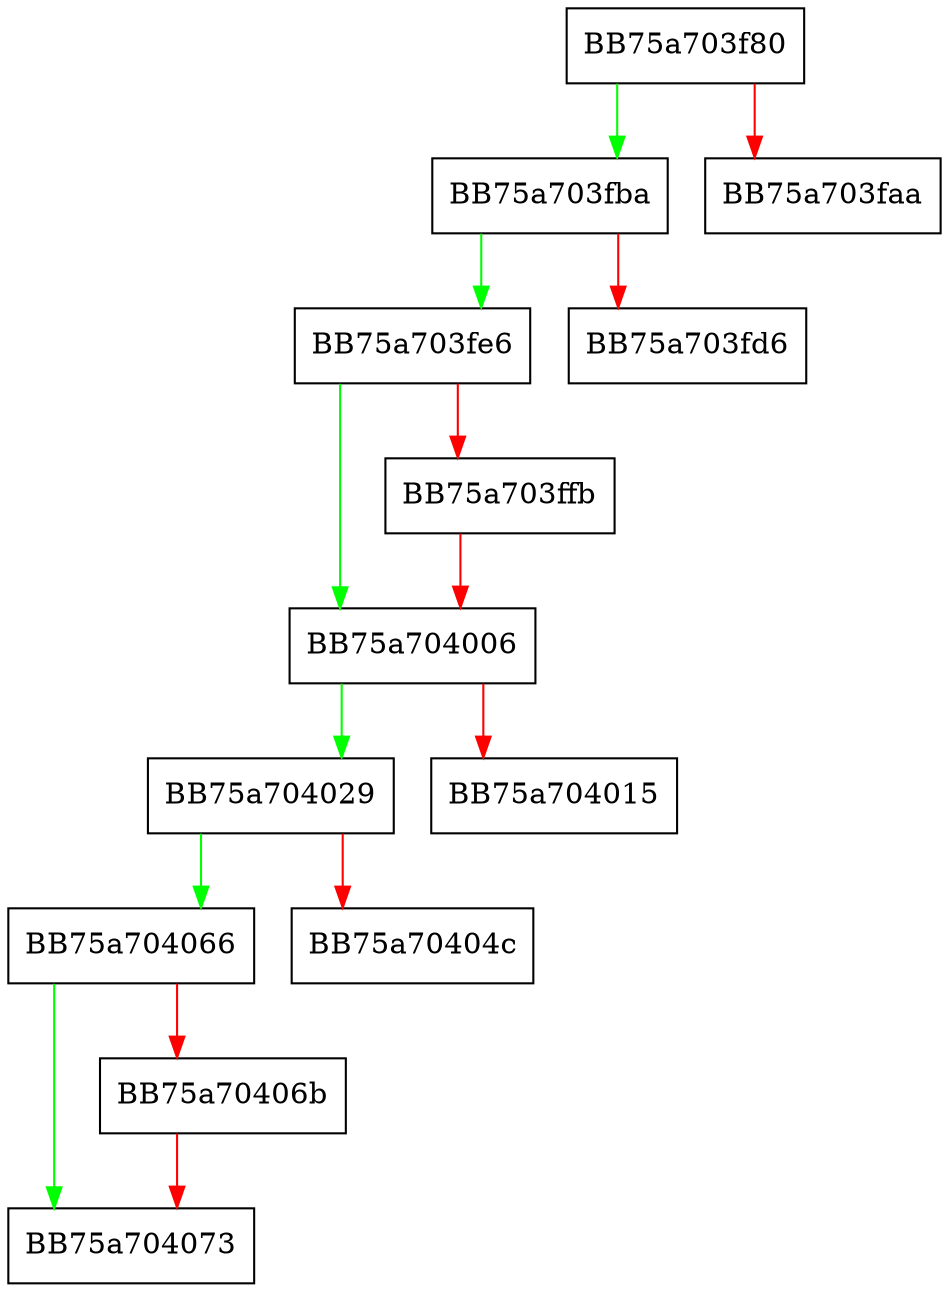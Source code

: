 digraph bm_lua_api_add_action {
  node [shape="box"];
  graph [splines=ortho];
  BB75a703f80 -> BB75a703fba [color="green"];
  BB75a703f80 -> BB75a703faa [color="red"];
  BB75a703fba -> BB75a703fe6 [color="green"];
  BB75a703fba -> BB75a703fd6 [color="red"];
  BB75a703fe6 -> BB75a704006 [color="green"];
  BB75a703fe6 -> BB75a703ffb [color="red"];
  BB75a703ffb -> BB75a704006 [color="red"];
  BB75a704006 -> BB75a704029 [color="green"];
  BB75a704006 -> BB75a704015 [color="red"];
  BB75a704029 -> BB75a704066 [color="green"];
  BB75a704029 -> BB75a70404c [color="red"];
  BB75a704066 -> BB75a704073 [color="green"];
  BB75a704066 -> BB75a70406b [color="red"];
  BB75a70406b -> BB75a704073 [color="red"];
}